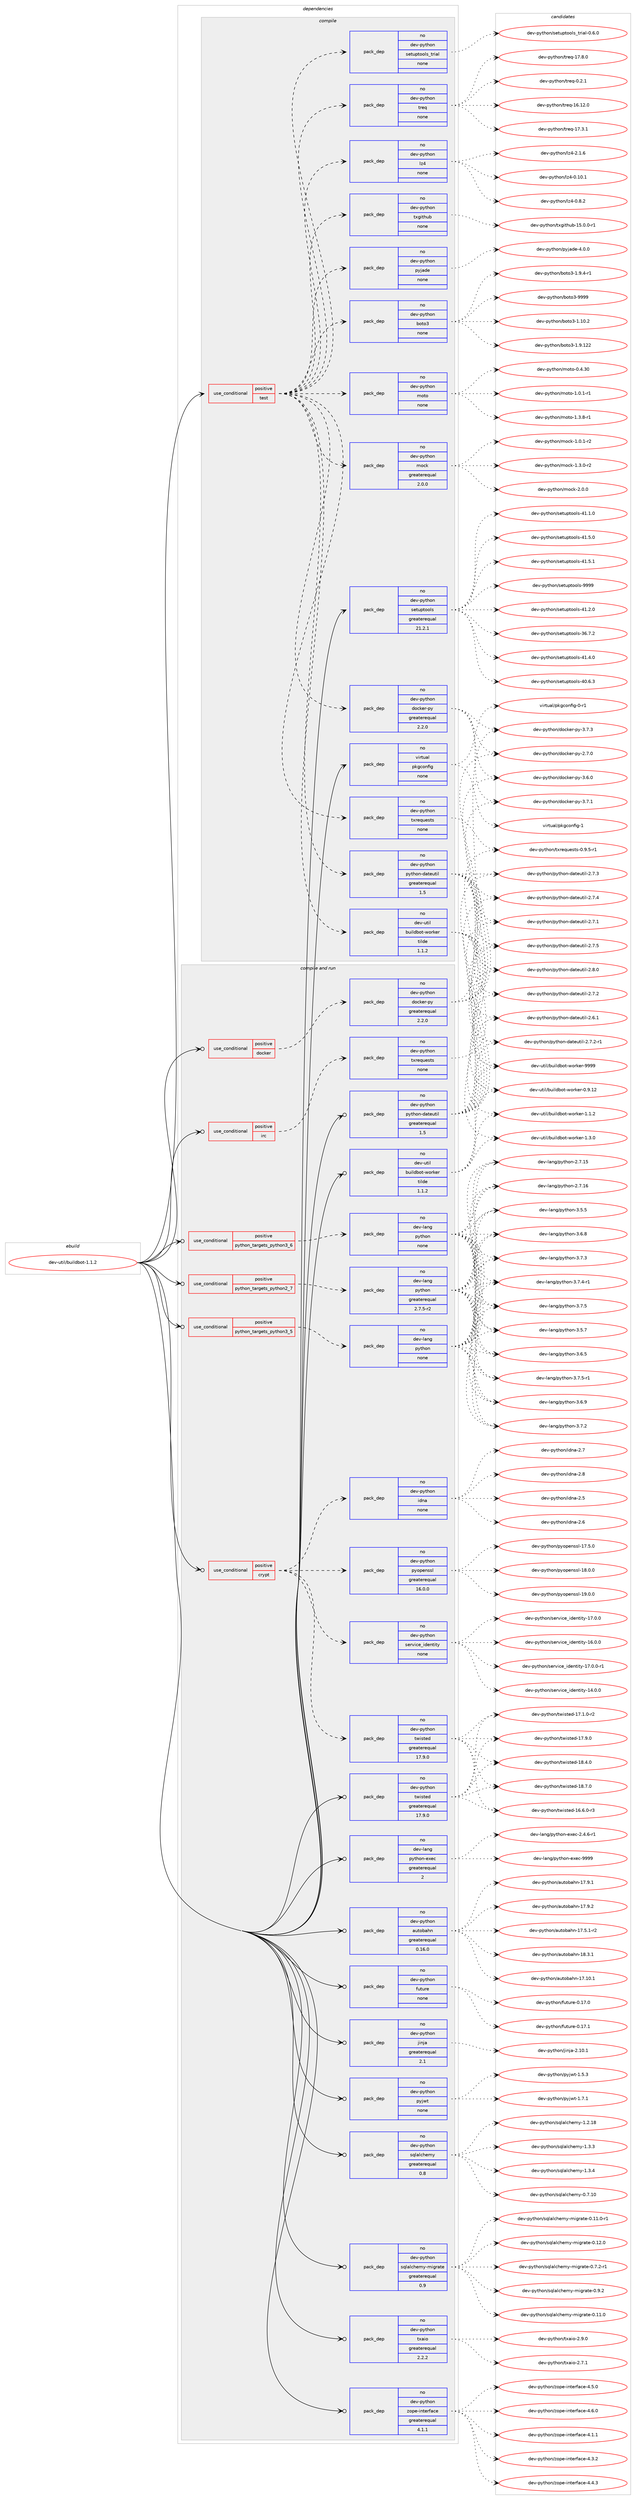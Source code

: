 digraph prolog {

# *************
# Graph options
# *************

newrank=true;
concentrate=true;
compound=true;
graph [rankdir=LR,fontname=Helvetica,fontsize=10,ranksep=1.5];#, ranksep=2.5, nodesep=0.2];
edge  [arrowhead=vee];
node  [fontname=Helvetica,fontsize=10];

# **********
# The ebuild
# **********

subgraph cluster_leftcol {
color=gray;
rank=same;
label=<<i>ebuild</i>>;
id [label="dev-util/buildbot-1.1.2", color=red, width=4, href="../dev-util/buildbot-1.1.2.svg"];
}

# ****************
# The dependencies
# ****************

subgraph cluster_midcol {
color=gray;
label=<<i>dependencies</i>>;
subgraph cluster_compile {
fillcolor="#eeeeee";
style=filled;
label=<<i>compile</i>>;
subgraph cond181906 {
dependency725970 [label=<<TABLE BORDER="0" CELLBORDER="1" CELLSPACING="0" CELLPADDING="4"><TR><TD ROWSPAN="3" CELLPADDING="10">use_conditional</TD></TR><TR><TD>positive</TD></TR><TR><TD>test</TD></TR></TABLE>>, shape=none, color=red];
subgraph pack531958 {
dependency725971 [label=<<TABLE BORDER="0" CELLBORDER="1" CELLSPACING="0" CELLPADDING="4" WIDTH="220"><TR><TD ROWSPAN="6" CELLPADDING="30">pack_dep</TD></TR><TR><TD WIDTH="110">no</TD></TR><TR><TD>dev-python</TD></TR><TR><TD>python-dateutil</TD></TR><TR><TD>greaterequal</TD></TR><TR><TD>1.5</TD></TR></TABLE>>, shape=none, color=blue];
}
dependency725970:e -> dependency725971:w [weight=20,style="dashed",arrowhead="vee"];
subgraph pack531959 {
dependency725972 [label=<<TABLE BORDER="0" CELLBORDER="1" CELLSPACING="0" CELLPADDING="4" WIDTH="220"><TR><TD ROWSPAN="6" CELLPADDING="30">pack_dep</TD></TR><TR><TD WIDTH="110">no</TD></TR><TR><TD>dev-python</TD></TR><TR><TD>mock</TD></TR><TR><TD>greaterequal</TD></TR><TR><TD>2.0.0</TD></TR></TABLE>>, shape=none, color=blue];
}
dependency725970:e -> dependency725972:w [weight=20,style="dashed",arrowhead="vee"];
subgraph pack531960 {
dependency725973 [label=<<TABLE BORDER="0" CELLBORDER="1" CELLSPACING="0" CELLPADDING="4" WIDTH="220"><TR><TD ROWSPAN="6" CELLPADDING="30">pack_dep</TD></TR><TR><TD WIDTH="110">no</TD></TR><TR><TD>dev-python</TD></TR><TR><TD>moto</TD></TR><TR><TD>none</TD></TR><TR><TD></TD></TR></TABLE>>, shape=none, color=blue];
}
dependency725970:e -> dependency725973:w [weight=20,style="dashed",arrowhead="vee"];
subgraph pack531961 {
dependency725974 [label=<<TABLE BORDER="0" CELLBORDER="1" CELLSPACING="0" CELLPADDING="4" WIDTH="220"><TR><TD ROWSPAN="6" CELLPADDING="30">pack_dep</TD></TR><TR><TD WIDTH="110">no</TD></TR><TR><TD>dev-python</TD></TR><TR><TD>boto3</TD></TR><TR><TD>none</TD></TR><TR><TD></TD></TR></TABLE>>, shape=none, color=blue];
}
dependency725970:e -> dependency725974:w [weight=20,style="dashed",arrowhead="vee"];
subgraph pack531962 {
dependency725975 [label=<<TABLE BORDER="0" CELLBORDER="1" CELLSPACING="0" CELLPADDING="4" WIDTH="220"><TR><TD ROWSPAN="6" CELLPADDING="30">pack_dep</TD></TR><TR><TD WIDTH="110">no</TD></TR><TR><TD>dev-python</TD></TR><TR><TD>pyjade</TD></TR><TR><TD>none</TD></TR><TR><TD></TD></TR></TABLE>>, shape=none, color=blue];
}
dependency725970:e -> dependency725975:w [weight=20,style="dashed",arrowhead="vee"];
subgraph pack531963 {
dependency725976 [label=<<TABLE BORDER="0" CELLBORDER="1" CELLSPACING="0" CELLPADDING="4" WIDTH="220"><TR><TD ROWSPAN="6" CELLPADDING="30">pack_dep</TD></TR><TR><TD WIDTH="110">no</TD></TR><TR><TD>dev-python</TD></TR><TR><TD>txgithub</TD></TR><TR><TD>none</TD></TR><TR><TD></TD></TR></TABLE>>, shape=none, color=blue];
}
dependency725970:e -> dependency725976:w [weight=20,style="dashed",arrowhead="vee"];
subgraph pack531964 {
dependency725977 [label=<<TABLE BORDER="0" CELLBORDER="1" CELLSPACING="0" CELLPADDING="4" WIDTH="220"><TR><TD ROWSPAN="6" CELLPADDING="30">pack_dep</TD></TR><TR><TD WIDTH="110">no</TD></TR><TR><TD>dev-python</TD></TR><TR><TD>txrequests</TD></TR><TR><TD>none</TD></TR><TR><TD></TD></TR></TABLE>>, shape=none, color=blue];
}
dependency725970:e -> dependency725977:w [weight=20,style="dashed",arrowhead="vee"];
subgraph pack531965 {
dependency725978 [label=<<TABLE BORDER="0" CELLBORDER="1" CELLSPACING="0" CELLPADDING="4" WIDTH="220"><TR><TD ROWSPAN="6" CELLPADDING="30">pack_dep</TD></TR><TR><TD WIDTH="110">no</TD></TR><TR><TD>dev-python</TD></TR><TR><TD>lz4</TD></TR><TR><TD>none</TD></TR><TR><TD></TD></TR></TABLE>>, shape=none, color=blue];
}
dependency725970:e -> dependency725978:w [weight=20,style="dashed",arrowhead="vee"];
subgraph pack531966 {
dependency725979 [label=<<TABLE BORDER="0" CELLBORDER="1" CELLSPACING="0" CELLPADDING="4" WIDTH="220"><TR><TD ROWSPAN="6" CELLPADDING="30">pack_dep</TD></TR><TR><TD WIDTH="110">no</TD></TR><TR><TD>dev-python</TD></TR><TR><TD>treq</TD></TR><TR><TD>none</TD></TR><TR><TD></TD></TR></TABLE>>, shape=none, color=blue];
}
dependency725970:e -> dependency725979:w [weight=20,style="dashed",arrowhead="vee"];
subgraph pack531967 {
dependency725980 [label=<<TABLE BORDER="0" CELLBORDER="1" CELLSPACING="0" CELLPADDING="4" WIDTH="220"><TR><TD ROWSPAN="6" CELLPADDING="30">pack_dep</TD></TR><TR><TD WIDTH="110">no</TD></TR><TR><TD>dev-python</TD></TR><TR><TD>setuptools_trial</TD></TR><TR><TD>none</TD></TR><TR><TD></TD></TR></TABLE>>, shape=none, color=blue];
}
dependency725970:e -> dependency725980:w [weight=20,style="dashed",arrowhead="vee"];
subgraph pack531968 {
dependency725981 [label=<<TABLE BORDER="0" CELLBORDER="1" CELLSPACING="0" CELLPADDING="4" WIDTH="220"><TR><TD ROWSPAN="6" CELLPADDING="30">pack_dep</TD></TR><TR><TD WIDTH="110">no</TD></TR><TR><TD>dev-util</TD></TR><TR><TD>buildbot-worker</TD></TR><TR><TD>tilde</TD></TR><TR><TD>1.1.2</TD></TR></TABLE>>, shape=none, color=blue];
}
dependency725970:e -> dependency725981:w [weight=20,style="dashed",arrowhead="vee"];
subgraph pack531969 {
dependency725982 [label=<<TABLE BORDER="0" CELLBORDER="1" CELLSPACING="0" CELLPADDING="4" WIDTH="220"><TR><TD ROWSPAN="6" CELLPADDING="30">pack_dep</TD></TR><TR><TD WIDTH="110">no</TD></TR><TR><TD>dev-python</TD></TR><TR><TD>docker-py</TD></TR><TR><TD>greaterequal</TD></TR><TR><TD>2.2.0</TD></TR></TABLE>>, shape=none, color=blue];
}
dependency725970:e -> dependency725982:w [weight=20,style="dashed",arrowhead="vee"];
}
id:e -> dependency725970:w [weight=20,style="solid",arrowhead="vee"];
subgraph pack531970 {
dependency725983 [label=<<TABLE BORDER="0" CELLBORDER="1" CELLSPACING="0" CELLPADDING="4" WIDTH="220"><TR><TD ROWSPAN="6" CELLPADDING="30">pack_dep</TD></TR><TR><TD WIDTH="110">no</TD></TR><TR><TD>dev-python</TD></TR><TR><TD>setuptools</TD></TR><TR><TD>greaterequal</TD></TR><TR><TD>21.2.1</TD></TR></TABLE>>, shape=none, color=blue];
}
id:e -> dependency725983:w [weight=20,style="solid",arrowhead="vee"];
subgraph pack531971 {
dependency725984 [label=<<TABLE BORDER="0" CELLBORDER="1" CELLSPACING="0" CELLPADDING="4" WIDTH="220"><TR><TD ROWSPAN="6" CELLPADDING="30">pack_dep</TD></TR><TR><TD WIDTH="110">no</TD></TR><TR><TD>virtual</TD></TR><TR><TD>pkgconfig</TD></TR><TR><TD>none</TD></TR><TR><TD></TD></TR></TABLE>>, shape=none, color=blue];
}
id:e -> dependency725984:w [weight=20,style="solid",arrowhead="vee"];
}
subgraph cluster_compileandrun {
fillcolor="#eeeeee";
style=filled;
label=<<i>compile and run</i>>;
subgraph cond181907 {
dependency725985 [label=<<TABLE BORDER="0" CELLBORDER="1" CELLSPACING="0" CELLPADDING="4"><TR><TD ROWSPAN="3" CELLPADDING="10">use_conditional</TD></TR><TR><TD>positive</TD></TR><TR><TD>crypt</TD></TR></TABLE>>, shape=none, color=red];
subgraph pack531972 {
dependency725986 [label=<<TABLE BORDER="0" CELLBORDER="1" CELLSPACING="0" CELLPADDING="4" WIDTH="220"><TR><TD ROWSPAN="6" CELLPADDING="30">pack_dep</TD></TR><TR><TD WIDTH="110">no</TD></TR><TR><TD>dev-python</TD></TR><TR><TD>twisted</TD></TR><TR><TD>greaterequal</TD></TR><TR><TD>17.9.0</TD></TR></TABLE>>, shape=none, color=blue];
}
dependency725985:e -> dependency725986:w [weight=20,style="dashed",arrowhead="vee"];
subgraph pack531973 {
dependency725987 [label=<<TABLE BORDER="0" CELLBORDER="1" CELLSPACING="0" CELLPADDING="4" WIDTH="220"><TR><TD ROWSPAN="6" CELLPADDING="30">pack_dep</TD></TR><TR><TD WIDTH="110">no</TD></TR><TR><TD>dev-python</TD></TR><TR><TD>pyopenssl</TD></TR><TR><TD>greaterequal</TD></TR><TR><TD>16.0.0</TD></TR></TABLE>>, shape=none, color=blue];
}
dependency725985:e -> dependency725987:w [weight=20,style="dashed",arrowhead="vee"];
subgraph pack531974 {
dependency725988 [label=<<TABLE BORDER="0" CELLBORDER="1" CELLSPACING="0" CELLPADDING="4" WIDTH="220"><TR><TD ROWSPAN="6" CELLPADDING="30">pack_dep</TD></TR><TR><TD WIDTH="110">no</TD></TR><TR><TD>dev-python</TD></TR><TR><TD>idna</TD></TR><TR><TD>none</TD></TR><TR><TD></TD></TR></TABLE>>, shape=none, color=blue];
}
dependency725985:e -> dependency725988:w [weight=20,style="dashed",arrowhead="vee"];
subgraph pack531975 {
dependency725989 [label=<<TABLE BORDER="0" CELLBORDER="1" CELLSPACING="0" CELLPADDING="4" WIDTH="220"><TR><TD ROWSPAN="6" CELLPADDING="30">pack_dep</TD></TR><TR><TD WIDTH="110">no</TD></TR><TR><TD>dev-python</TD></TR><TR><TD>service_identity</TD></TR><TR><TD>none</TD></TR><TR><TD></TD></TR></TABLE>>, shape=none, color=blue];
}
dependency725985:e -> dependency725989:w [weight=20,style="dashed",arrowhead="vee"];
}
id:e -> dependency725985:w [weight=20,style="solid",arrowhead="odotvee"];
subgraph cond181908 {
dependency725990 [label=<<TABLE BORDER="0" CELLBORDER="1" CELLSPACING="0" CELLPADDING="4"><TR><TD ROWSPAN="3" CELLPADDING="10">use_conditional</TD></TR><TR><TD>positive</TD></TR><TR><TD>docker</TD></TR></TABLE>>, shape=none, color=red];
subgraph pack531976 {
dependency725991 [label=<<TABLE BORDER="0" CELLBORDER="1" CELLSPACING="0" CELLPADDING="4" WIDTH="220"><TR><TD ROWSPAN="6" CELLPADDING="30">pack_dep</TD></TR><TR><TD WIDTH="110">no</TD></TR><TR><TD>dev-python</TD></TR><TR><TD>docker-py</TD></TR><TR><TD>greaterequal</TD></TR><TR><TD>2.2.0</TD></TR></TABLE>>, shape=none, color=blue];
}
dependency725990:e -> dependency725991:w [weight=20,style="dashed",arrowhead="vee"];
}
id:e -> dependency725990:w [weight=20,style="solid",arrowhead="odotvee"];
subgraph cond181909 {
dependency725992 [label=<<TABLE BORDER="0" CELLBORDER="1" CELLSPACING="0" CELLPADDING="4"><TR><TD ROWSPAN="3" CELLPADDING="10">use_conditional</TD></TR><TR><TD>positive</TD></TR><TR><TD>irc</TD></TR></TABLE>>, shape=none, color=red];
subgraph pack531977 {
dependency725993 [label=<<TABLE BORDER="0" CELLBORDER="1" CELLSPACING="0" CELLPADDING="4" WIDTH="220"><TR><TD ROWSPAN="6" CELLPADDING="30">pack_dep</TD></TR><TR><TD WIDTH="110">no</TD></TR><TR><TD>dev-python</TD></TR><TR><TD>txrequests</TD></TR><TR><TD>none</TD></TR><TR><TD></TD></TR></TABLE>>, shape=none, color=blue];
}
dependency725992:e -> dependency725993:w [weight=20,style="dashed",arrowhead="vee"];
}
id:e -> dependency725992:w [weight=20,style="solid",arrowhead="odotvee"];
subgraph cond181910 {
dependency725994 [label=<<TABLE BORDER="0" CELLBORDER="1" CELLSPACING="0" CELLPADDING="4"><TR><TD ROWSPAN="3" CELLPADDING="10">use_conditional</TD></TR><TR><TD>positive</TD></TR><TR><TD>python_targets_python2_7</TD></TR></TABLE>>, shape=none, color=red];
subgraph pack531978 {
dependency725995 [label=<<TABLE BORDER="0" CELLBORDER="1" CELLSPACING="0" CELLPADDING="4" WIDTH="220"><TR><TD ROWSPAN="6" CELLPADDING="30">pack_dep</TD></TR><TR><TD WIDTH="110">no</TD></TR><TR><TD>dev-lang</TD></TR><TR><TD>python</TD></TR><TR><TD>greaterequal</TD></TR><TR><TD>2.7.5-r2</TD></TR></TABLE>>, shape=none, color=blue];
}
dependency725994:e -> dependency725995:w [weight=20,style="dashed",arrowhead="vee"];
}
id:e -> dependency725994:w [weight=20,style="solid",arrowhead="odotvee"];
subgraph cond181911 {
dependency725996 [label=<<TABLE BORDER="0" CELLBORDER="1" CELLSPACING="0" CELLPADDING="4"><TR><TD ROWSPAN="3" CELLPADDING="10">use_conditional</TD></TR><TR><TD>positive</TD></TR><TR><TD>python_targets_python3_5</TD></TR></TABLE>>, shape=none, color=red];
subgraph pack531979 {
dependency725997 [label=<<TABLE BORDER="0" CELLBORDER="1" CELLSPACING="0" CELLPADDING="4" WIDTH="220"><TR><TD ROWSPAN="6" CELLPADDING="30">pack_dep</TD></TR><TR><TD WIDTH="110">no</TD></TR><TR><TD>dev-lang</TD></TR><TR><TD>python</TD></TR><TR><TD>none</TD></TR><TR><TD></TD></TR></TABLE>>, shape=none, color=blue];
}
dependency725996:e -> dependency725997:w [weight=20,style="dashed",arrowhead="vee"];
}
id:e -> dependency725996:w [weight=20,style="solid",arrowhead="odotvee"];
subgraph cond181912 {
dependency725998 [label=<<TABLE BORDER="0" CELLBORDER="1" CELLSPACING="0" CELLPADDING="4"><TR><TD ROWSPAN="3" CELLPADDING="10">use_conditional</TD></TR><TR><TD>positive</TD></TR><TR><TD>python_targets_python3_6</TD></TR></TABLE>>, shape=none, color=red];
subgraph pack531980 {
dependency725999 [label=<<TABLE BORDER="0" CELLBORDER="1" CELLSPACING="0" CELLPADDING="4" WIDTH="220"><TR><TD ROWSPAN="6" CELLPADDING="30">pack_dep</TD></TR><TR><TD WIDTH="110">no</TD></TR><TR><TD>dev-lang</TD></TR><TR><TD>python</TD></TR><TR><TD>none</TD></TR><TR><TD></TD></TR></TABLE>>, shape=none, color=blue];
}
dependency725998:e -> dependency725999:w [weight=20,style="dashed",arrowhead="vee"];
}
id:e -> dependency725998:w [weight=20,style="solid",arrowhead="odotvee"];
subgraph pack531981 {
dependency726000 [label=<<TABLE BORDER="0" CELLBORDER="1" CELLSPACING="0" CELLPADDING="4" WIDTH="220"><TR><TD ROWSPAN="6" CELLPADDING="30">pack_dep</TD></TR><TR><TD WIDTH="110">no</TD></TR><TR><TD>dev-lang</TD></TR><TR><TD>python-exec</TD></TR><TR><TD>greaterequal</TD></TR><TR><TD>2</TD></TR></TABLE>>, shape=none, color=blue];
}
id:e -> dependency726000:w [weight=20,style="solid",arrowhead="odotvee"];
subgraph pack531982 {
dependency726001 [label=<<TABLE BORDER="0" CELLBORDER="1" CELLSPACING="0" CELLPADDING="4" WIDTH="220"><TR><TD ROWSPAN="6" CELLPADDING="30">pack_dep</TD></TR><TR><TD WIDTH="110">no</TD></TR><TR><TD>dev-python</TD></TR><TR><TD>autobahn</TD></TR><TR><TD>greaterequal</TD></TR><TR><TD>0.16.0</TD></TR></TABLE>>, shape=none, color=blue];
}
id:e -> dependency726001:w [weight=20,style="solid",arrowhead="odotvee"];
subgraph pack531983 {
dependency726002 [label=<<TABLE BORDER="0" CELLBORDER="1" CELLSPACING="0" CELLPADDING="4" WIDTH="220"><TR><TD ROWSPAN="6" CELLPADDING="30">pack_dep</TD></TR><TR><TD WIDTH="110">no</TD></TR><TR><TD>dev-python</TD></TR><TR><TD>future</TD></TR><TR><TD>none</TD></TR><TR><TD></TD></TR></TABLE>>, shape=none, color=blue];
}
id:e -> dependency726002:w [weight=20,style="solid",arrowhead="odotvee"];
subgraph pack531984 {
dependency726003 [label=<<TABLE BORDER="0" CELLBORDER="1" CELLSPACING="0" CELLPADDING="4" WIDTH="220"><TR><TD ROWSPAN="6" CELLPADDING="30">pack_dep</TD></TR><TR><TD WIDTH="110">no</TD></TR><TR><TD>dev-python</TD></TR><TR><TD>jinja</TD></TR><TR><TD>greaterequal</TD></TR><TR><TD>2.1</TD></TR></TABLE>>, shape=none, color=blue];
}
id:e -> dependency726003:w [weight=20,style="solid",arrowhead="odotvee"];
subgraph pack531985 {
dependency726004 [label=<<TABLE BORDER="0" CELLBORDER="1" CELLSPACING="0" CELLPADDING="4" WIDTH="220"><TR><TD ROWSPAN="6" CELLPADDING="30">pack_dep</TD></TR><TR><TD WIDTH="110">no</TD></TR><TR><TD>dev-python</TD></TR><TR><TD>pyjwt</TD></TR><TR><TD>none</TD></TR><TR><TD></TD></TR></TABLE>>, shape=none, color=blue];
}
id:e -> dependency726004:w [weight=20,style="solid",arrowhead="odotvee"];
subgraph pack531986 {
dependency726005 [label=<<TABLE BORDER="0" CELLBORDER="1" CELLSPACING="0" CELLPADDING="4" WIDTH="220"><TR><TD ROWSPAN="6" CELLPADDING="30">pack_dep</TD></TR><TR><TD WIDTH="110">no</TD></TR><TR><TD>dev-python</TD></TR><TR><TD>python-dateutil</TD></TR><TR><TD>greaterequal</TD></TR><TR><TD>1.5</TD></TR></TABLE>>, shape=none, color=blue];
}
id:e -> dependency726005:w [weight=20,style="solid",arrowhead="odotvee"];
subgraph pack531987 {
dependency726006 [label=<<TABLE BORDER="0" CELLBORDER="1" CELLSPACING="0" CELLPADDING="4" WIDTH="220"><TR><TD ROWSPAN="6" CELLPADDING="30">pack_dep</TD></TR><TR><TD WIDTH="110">no</TD></TR><TR><TD>dev-python</TD></TR><TR><TD>sqlalchemy</TD></TR><TR><TD>greaterequal</TD></TR><TR><TD>0.8</TD></TR></TABLE>>, shape=none, color=blue];
}
id:e -> dependency726006:w [weight=20,style="solid",arrowhead="odotvee"];
subgraph pack531988 {
dependency726007 [label=<<TABLE BORDER="0" CELLBORDER="1" CELLSPACING="0" CELLPADDING="4" WIDTH="220"><TR><TD ROWSPAN="6" CELLPADDING="30">pack_dep</TD></TR><TR><TD WIDTH="110">no</TD></TR><TR><TD>dev-python</TD></TR><TR><TD>sqlalchemy-migrate</TD></TR><TR><TD>greaterequal</TD></TR><TR><TD>0.9</TD></TR></TABLE>>, shape=none, color=blue];
}
id:e -> dependency726007:w [weight=20,style="solid",arrowhead="odotvee"];
subgraph pack531989 {
dependency726008 [label=<<TABLE BORDER="0" CELLBORDER="1" CELLSPACING="0" CELLPADDING="4" WIDTH="220"><TR><TD ROWSPAN="6" CELLPADDING="30">pack_dep</TD></TR><TR><TD WIDTH="110">no</TD></TR><TR><TD>dev-python</TD></TR><TR><TD>twisted</TD></TR><TR><TD>greaterequal</TD></TR><TR><TD>17.9.0</TD></TR></TABLE>>, shape=none, color=blue];
}
id:e -> dependency726008:w [weight=20,style="solid",arrowhead="odotvee"];
subgraph pack531990 {
dependency726009 [label=<<TABLE BORDER="0" CELLBORDER="1" CELLSPACING="0" CELLPADDING="4" WIDTH="220"><TR><TD ROWSPAN="6" CELLPADDING="30">pack_dep</TD></TR><TR><TD WIDTH="110">no</TD></TR><TR><TD>dev-python</TD></TR><TR><TD>txaio</TD></TR><TR><TD>greaterequal</TD></TR><TR><TD>2.2.2</TD></TR></TABLE>>, shape=none, color=blue];
}
id:e -> dependency726009:w [weight=20,style="solid",arrowhead="odotvee"];
subgraph pack531991 {
dependency726010 [label=<<TABLE BORDER="0" CELLBORDER="1" CELLSPACING="0" CELLPADDING="4" WIDTH="220"><TR><TD ROWSPAN="6" CELLPADDING="30">pack_dep</TD></TR><TR><TD WIDTH="110">no</TD></TR><TR><TD>dev-python</TD></TR><TR><TD>zope-interface</TD></TR><TR><TD>greaterequal</TD></TR><TR><TD>4.1.1</TD></TR></TABLE>>, shape=none, color=blue];
}
id:e -> dependency726010:w [weight=20,style="solid",arrowhead="odotvee"];
subgraph pack531992 {
dependency726011 [label=<<TABLE BORDER="0" CELLBORDER="1" CELLSPACING="0" CELLPADDING="4" WIDTH="220"><TR><TD ROWSPAN="6" CELLPADDING="30">pack_dep</TD></TR><TR><TD WIDTH="110">no</TD></TR><TR><TD>dev-util</TD></TR><TR><TD>buildbot-worker</TD></TR><TR><TD>tilde</TD></TR><TR><TD>1.1.2</TD></TR></TABLE>>, shape=none, color=blue];
}
id:e -> dependency726011:w [weight=20,style="solid",arrowhead="odotvee"];
}
subgraph cluster_run {
fillcolor="#eeeeee";
style=filled;
label=<<i>run</i>>;
}
}

# **************
# The candidates
# **************

subgraph cluster_choices {
rank=same;
color=gray;
label=<<i>candidates</i>>;

subgraph choice531958 {
color=black;
nodesep=1;
choice10010111845112121116104111110471121211161041111104510097116101117116105108455046544649 [label="dev-python/python-dateutil-2.6.1", color=red, width=4,href="../dev-python/python-dateutil-2.6.1.svg"];
choice10010111845112121116104111110471121211161041111104510097116101117116105108455046554649 [label="dev-python/python-dateutil-2.7.1", color=red, width=4,href="../dev-python/python-dateutil-2.7.1.svg"];
choice10010111845112121116104111110471121211161041111104510097116101117116105108455046554650 [label="dev-python/python-dateutil-2.7.2", color=red, width=4,href="../dev-python/python-dateutil-2.7.2.svg"];
choice100101118451121211161041111104711212111610411111045100971161011171161051084550465546504511449 [label="dev-python/python-dateutil-2.7.2-r1", color=red, width=4,href="../dev-python/python-dateutil-2.7.2-r1.svg"];
choice10010111845112121116104111110471121211161041111104510097116101117116105108455046554651 [label="dev-python/python-dateutil-2.7.3", color=red, width=4,href="../dev-python/python-dateutil-2.7.3.svg"];
choice10010111845112121116104111110471121211161041111104510097116101117116105108455046554652 [label="dev-python/python-dateutil-2.7.4", color=red, width=4,href="../dev-python/python-dateutil-2.7.4.svg"];
choice10010111845112121116104111110471121211161041111104510097116101117116105108455046554653 [label="dev-python/python-dateutil-2.7.5", color=red, width=4,href="../dev-python/python-dateutil-2.7.5.svg"];
choice10010111845112121116104111110471121211161041111104510097116101117116105108455046564648 [label="dev-python/python-dateutil-2.8.0", color=red, width=4,href="../dev-python/python-dateutil-2.8.0.svg"];
dependency725971:e -> choice10010111845112121116104111110471121211161041111104510097116101117116105108455046544649:w [style=dotted,weight="100"];
dependency725971:e -> choice10010111845112121116104111110471121211161041111104510097116101117116105108455046554649:w [style=dotted,weight="100"];
dependency725971:e -> choice10010111845112121116104111110471121211161041111104510097116101117116105108455046554650:w [style=dotted,weight="100"];
dependency725971:e -> choice100101118451121211161041111104711212111610411111045100971161011171161051084550465546504511449:w [style=dotted,weight="100"];
dependency725971:e -> choice10010111845112121116104111110471121211161041111104510097116101117116105108455046554651:w [style=dotted,weight="100"];
dependency725971:e -> choice10010111845112121116104111110471121211161041111104510097116101117116105108455046554652:w [style=dotted,weight="100"];
dependency725971:e -> choice10010111845112121116104111110471121211161041111104510097116101117116105108455046554653:w [style=dotted,weight="100"];
dependency725971:e -> choice10010111845112121116104111110471121211161041111104510097116101117116105108455046564648:w [style=dotted,weight="100"];
}
subgraph choice531959 {
color=black;
nodesep=1;
choice1001011184511212111610411111047109111991074549464846494511450 [label="dev-python/mock-1.0.1-r2", color=red, width=4,href="../dev-python/mock-1.0.1-r2.svg"];
choice1001011184511212111610411111047109111991074549465146484511450 [label="dev-python/mock-1.3.0-r2", color=red, width=4,href="../dev-python/mock-1.3.0-r2.svg"];
choice100101118451121211161041111104710911199107455046484648 [label="dev-python/mock-2.0.0", color=red, width=4,href="../dev-python/mock-2.0.0.svg"];
dependency725972:e -> choice1001011184511212111610411111047109111991074549464846494511450:w [style=dotted,weight="100"];
dependency725972:e -> choice1001011184511212111610411111047109111991074549465146484511450:w [style=dotted,weight="100"];
dependency725972:e -> choice100101118451121211161041111104710911199107455046484648:w [style=dotted,weight="100"];
}
subgraph choice531960 {
color=black;
nodesep=1;
choice100101118451121211161041111104710911111611145484652465148 [label="dev-python/moto-0.4.30", color=red, width=4,href="../dev-python/moto-0.4.30.svg"];
choice10010111845112121116104111110471091111161114549464846494511449 [label="dev-python/moto-1.0.1-r1", color=red, width=4,href="../dev-python/moto-1.0.1-r1.svg"];
choice10010111845112121116104111110471091111161114549465146564511449 [label="dev-python/moto-1.3.8-r1", color=red, width=4,href="../dev-python/moto-1.3.8-r1.svg"];
dependency725973:e -> choice100101118451121211161041111104710911111611145484652465148:w [style=dotted,weight="100"];
dependency725973:e -> choice10010111845112121116104111110471091111161114549464846494511449:w [style=dotted,weight="100"];
dependency725973:e -> choice10010111845112121116104111110471091111161114549465146564511449:w [style=dotted,weight="100"];
}
subgraph choice531961 {
color=black;
nodesep=1;
choice1001011184511212111610411111047981111161115145494649484650 [label="dev-python/boto3-1.10.2", color=red, width=4,href="../dev-python/boto3-1.10.2.svg"];
choice100101118451121211161041111104798111116111514549465746495050 [label="dev-python/boto3-1.9.122", color=red, width=4,href="../dev-python/boto3-1.9.122.svg"];
choice100101118451121211161041111104798111116111514549465746524511449 [label="dev-python/boto3-1.9.4-r1", color=red, width=4,href="../dev-python/boto3-1.9.4-r1.svg"];
choice100101118451121211161041111104798111116111514557575757 [label="dev-python/boto3-9999", color=red, width=4,href="../dev-python/boto3-9999.svg"];
dependency725974:e -> choice1001011184511212111610411111047981111161115145494649484650:w [style=dotted,weight="100"];
dependency725974:e -> choice100101118451121211161041111104798111116111514549465746495050:w [style=dotted,weight="100"];
dependency725974:e -> choice100101118451121211161041111104798111116111514549465746524511449:w [style=dotted,weight="100"];
dependency725974:e -> choice100101118451121211161041111104798111116111514557575757:w [style=dotted,weight="100"];
}
subgraph choice531962 {
color=black;
nodesep=1;
choice100101118451121211161041111104711212110697100101455246484648 [label="dev-python/pyjade-4.0.0", color=red, width=4,href="../dev-python/pyjade-4.0.0.svg"];
dependency725975:e -> choice100101118451121211161041111104711212110697100101455246484648:w [style=dotted,weight="100"];
}
subgraph choice531963 {
color=black;
nodesep=1;
choice100101118451121211161041111104711612010310511610411798454953464846484511449 [label="dev-python/txgithub-15.0.0-r1", color=red, width=4,href="../dev-python/txgithub-15.0.0-r1.svg"];
dependency725976:e -> choice100101118451121211161041111104711612010310511610411798454953464846484511449:w [style=dotted,weight="100"];
}
subgraph choice531964 {
color=black;
nodesep=1;
choice10010111845112121116104111110471161201141011131171011151161154548465746534511449 [label="dev-python/txrequests-0.9.5-r1", color=red, width=4,href="../dev-python/txrequests-0.9.5-r1.svg"];
dependency725977:e -> choice10010111845112121116104111110471161201141011131171011151161154548465746534511449:w [style=dotted,weight="100"];
}
subgraph choice531965 {
color=black;
nodesep=1;
choice10010111845112121116104111110471081225245484649484649 [label="dev-python/lz4-0.10.1", color=red, width=4,href="../dev-python/lz4-0.10.1.svg"];
choice100101118451121211161041111104710812252454846564650 [label="dev-python/lz4-0.8.2", color=red, width=4,href="../dev-python/lz4-0.8.2.svg"];
choice100101118451121211161041111104710812252455046494654 [label="dev-python/lz4-2.1.6", color=red, width=4,href="../dev-python/lz4-2.1.6.svg"];
dependency725978:e -> choice10010111845112121116104111110471081225245484649484649:w [style=dotted,weight="100"];
dependency725978:e -> choice100101118451121211161041111104710812252454846564650:w [style=dotted,weight="100"];
dependency725978:e -> choice100101118451121211161041111104710812252455046494654:w [style=dotted,weight="100"];
}
subgraph choice531966 {
color=black;
nodesep=1;
choice1001011184511212111610411111047116114101113454846504649 [label="dev-python/treq-0.2.1", color=red, width=4,href="../dev-python/treq-0.2.1.svg"];
choice10010111845112121116104111110471161141011134549544649504648 [label="dev-python/treq-16.12.0", color=red, width=4,href="../dev-python/treq-16.12.0.svg"];
choice100101118451121211161041111104711611410111345495546514649 [label="dev-python/treq-17.3.1", color=red, width=4,href="../dev-python/treq-17.3.1.svg"];
choice100101118451121211161041111104711611410111345495546564648 [label="dev-python/treq-17.8.0", color=red, width=4,href="../dev-python/treq-17.8.0.svg"];
dependency725979:e -> choice1001011184511212111610411111047116114101113454846504649:w [style=dotted,weight="100"];
dependency725979:e -> choice10010111845112121116104111110471161141011134549544649504648:w [style=dotted,weight="100"];
dependency725979:e -> choice100101118451121211161041111104711611410111345495546514649:w [style=dotted,weight="100"];
dependency725979:e -> choice100101118451121211161041111104711611410111345495546564648:w [style=dotted,weight="100"];
}
subgraph choice531967 {
color=black;
nodesep=1;
choice10010111845112121116104111110471151011161171121161111111081159511611410597108454846544648 [label="dev-python/setuptools_trial-0.6.0", color=red, width=4,href="../dev-python/setuptools_trial-0.6.0.svg"];
dependency725980:e -> choice10010111845112121116104111110471151011161171121161111111081159511611410597108454846544648:w [style=dotted,weight="100"];
}
subgraph choice531968 {
color=black;
nodesep=1;
choice100101118451171161051084798117105108100981111164511911111410710111445484657464950 [label="dev-util/buildbot-worker-0.9.12", color=red, width=4,href="../dev-util/buildbot-worker-0.9.12.svg"];
choice1001011184511711610510847981171051081009811111645119111114107101114454946494650 [label="dev-util/buildbot-worker-1.1.2", color=red, width=4,href="../dev-util/buildbot-worker-1.1.2.svg"];
choice1001011184511711610510847981171051081009811111645119111114107101114454946514648 [label="dev-util/buildbot-worker-1.3.0", color=red, width=4,href="../dev-util/buildbot-worker-1.3.0.svg"];
choice10010111845117116105108479811710510810098111116451191111141071011144557575757 [label="dev-util/buildbot-worker-9999", color=red, width=4,href="../dev-util/buildbot-worker-9999.svg"];
dependency725981:e -> choice100101118451171161051084798117105108100981111164511911111410710111445484657464950:w [style=dotted,weight="100"];
dependency725981:e -> choice1001011184511711610510847981171051081009811111645119111114107101114454946494650:w [style=dotted,weight="100"];
dependency725981:e -> choice1001011184511711610510847981171051081009811111645119111114107101114454946514648:w [style=dotted,weight="100"];
dependency725981:e -> choice10010111845117116105108479811710510810098111116451191111141071011144557575757:w [style=dotted,weight="100"];
}
subgraph choice531969 {
color=black;
nodesep=1;
choice10010111845112121116104111110471001119910710111445112121455046554648 [label="dev-python/docker-py-2.7.0", color=red, width=4,href="../dev-python/docker-py-2.7.0.svg"];
choice10010111845112121116104111110471001119910710111445112121455146544648 [label="dev-python/docker-py-3.6.0", color=red, width=4,href="../dev-python/docker-py-3.6.0.svg"];
choice10010111845112121116104111110471001119910710111445112121455146554649 [label="dev-python/docker-py-3.7.1", color=red, width=4,href="../dev-python/docker-py-3.7.1.svg"];
choice10010111845112121116104111110471001119910710111445112121455146554651 [label="dev-python/docker-py-3.7.3", color=red, width=4,href="../dev-python/docker-py-3.7.3.svg"];
dependency725982:e -> choice10010111845112121116104111110471001119910710111445112121455046554648:w [style=dotted,weight="100"];
dependency725982:e -> choice10010111845112121116104111110471001119910710111445112121455146544648:w [style=dotted,weight="100"];
dependency725982:e -> choice10010111845112121116104111110471001119910710111445112121455146554649:w [style=dotted,weight="100"];
dependency725982:e -> choice10010111845112121116104111110471001119910710111445112121455146554651:w [style=dotted,weight="100"];
}
subgraph choice531970 {
color=black;
nodesep=1;
choice100101118451121211161041111104711510111611711211611111110811545515446554650 [label="dev-python/setuptools-36.7.2", color=red, width=4,href="../dev-python/setuptools-36.7.2.svg"];
choice100101118451121211161041111104711510111611711211611111110811545524846544651 [label="dev-python/setuptools-40.6.3", color=red, width=4,href="../dev-python/setuptools-40.6.3.svg"];
choice100101118451121211161041111104711510111611711211611111110811545524946494648 [label="dev-python/setuptools-41.1.0", color=red, width=4,href="../dev-python/setuptools-41.1.0.svg"];
choice100101118451121211161041111104711510111611711211611111110811545524946504648 [label="dev-python/setuptools-41.2.0", color=red, width=4,href="../dev-python/setuptools-41.2.0.svg"];
choice100101118451121211161041111104711510111611711211611111110811545524946524648 [label="dev-python/setuptools-41.4.0", color=red, width=4,href="../dev-python/setuptools-41.4.0.svg"];
choice100101118451121211161041111104711510111611711211611111110811545524946534648 [label="dev-python/setuptools-41.5.0", color=red, width=4,href="../dev-python/setuptools-41.5.0.svg"];
choice100101118451121211161041111104711510111611711211611111110811545524946534649 [label="dev-python/setuptools-41.5.1", color=red, width=4,href="../dev-python/setuptools-41.5.1.svg"];
choice10010111845112121116104111110471151011161171121161111111081154557575757 [label="dev-python/setuptools-9999", color=red, width=4,href="../dev-python/setuptools-9999.svg"];
dependency725983:e -> choice100101118451121211161041111104711510111611711211611111110811545515446554650:w [style=dotted,weight="100"];
dependency725983:e -> choice100101118451121211161041111104711510111611711211611111110811545524846544651:w [style=dotted,weight="100"];
dependency725983:e -> choice100101118451121211161041111104711510111611711211611111110811545524946494648:w [style=dotted,weight="100"];
dependency725983:e -> choice100101118451121211161041111104711510111611711211611111110811545524946504648:w [style=dotted,weight="100"];
dependency725983:e -> choice100101118451121211161041111104711510111611711211611111110811545524946524648:w [style=dotted,weight="100"];
dependency725983:e -> choice100101118451121211161041111104711510111611711211611111110811545524946534648:w [style=dotted,weight="100"];
dependency725983:e -> choice100101118451121211161041111104711510111611711211611111110811545524946534649:w [style=dotted,weight="100"];
dependency725983:e -> choice10010111845112121116104111110471151011161171121161111111081154557575757:w [style=dotted,weight="100"];
}
subgraph choice531971 {
color=black;
nodesep=1;
choice11810511411611797108471121071039911111010210510345484511449 [label="virtual/pkgconfig-0-r1", color=red, width=4,href="../virtual/pkgconfig-0-r1.svg"];
choice1181051141161179710847112107103991111101021051034549 [label="virtual/pkgconfig-1", color=red, width=4,href="../virtual/pkgconfig-1.svg"];
dependency725984:e -> choice11810511411611797108471121071039911111010210510345484511449:w [style=dotted,weight="100"];
dependency725984:e -> choice1181051141161179710847112107103991111101021051034549:w [style=dotted,weight="100"];
}
subgraph choice531972 {
color=black;
nodesep=1;
choice1001011184511212111610411111047116119105115116101100454954465446484511451 [label="dev-python/twisted-16.6.0-r3", color=red, width=4,href="../dev-python/twisted-16.6.0-r3.svg"];
choice1001011184511212111610411111047116119105115116101100454955464946484511450 [label="dev-python/twisted-17.1.0-r2", color=red, width=4,href="../dev-python/twisted-17.1.0-r2.svg"];
choice100101118451121211161041111104711611910511511610110045495546574648 [label="dev-python/twisted-17.9.0", color=red, width=4,href="../dev-python/twisted-17.9.0.svg"];
choice100101118451121211161041111104711611910511511610110045495646524648 [label="dev-python/twisted-18.4.0", color=red, width=4,href="../dev-python/twisted-18.4.0.svg"];
choice100101118451121211161041111104711611910511511610110045495646554648 [label="dev-python/twisted-18.7.0", color=red, width=4,href="../dev-python/twisted-18.7.0.svg"];
dependency725986:e -> choice1001011184511212111610411111047116119105115116101100454954465446484511451:w [style=dotted,weight="100"];
dependency725986:e -> choice1001011184511212111610411111047116119105115116101100454955464946484511450:w [style=dotted,weight="100"];
dependency725986:e -> choice100101118451121211161041111104711611910511511610110045495546574648:w [style=dotted,weight="100"];
dependency725986:e -> choice100101118451121211161041111104711611910511511610110045495646524648:w [style=dotted,weight="100"];
dependency725986:e -> choice100101118451121211161041111104711611910511511610110045495646554648:w [style=dotted,weight="100"];
}
subgraph choice531973 {
color=black;
nodesep=1;
choice100101118451121211161041111104711212111111210111011511510845495546534648 [label="dev-python/pyopenssl-17.5.0", color=red, width=4,href="../dev-python/pyopenssl-17.5.0.svg"];
choice100101118451121211161041111104711212111111210111011511510845495646484648 [label="dev-python/pyopenssl-18.0.0", color=red, width=4,href="../dev-python/pyopenssl-18.0.0.svg"];
choice100101118451121211161041111104711212111111210111011511510845495746484648 [label="dev-python/pyopenssl-19.0.0", color=red, width=4,href="../dev-python/pyopenssl-19.0.0.svg"];
dependency725987:e -> choice100101118451121211161041111104711212111111210111011511510845495546534648:w [style=dotted,weight="100"];
dependency725987:e -> choice100101118451121211161041111104711212111111210111011511510845495646484648:w [style=dotted,weight="100"];
dependency725987:e -> choice100101118451121211161041111104711212111111210111011511510845495746484648:w [style=dotted,weight="100"];
}
subgraph choice531974 {
color=black;
nodesep=1;
choice10010111845112121116104111110471051001109745504653 [label="dev-python/idna-2.5", color=red, width=4,href="../dev-python/idna-2.5.svg"];
choice10010111845112121116104111110471051001109745504654 [label="dev-python/idna-2.6", color=red, width=4,href="../dev-python/idna-2.6.svg"];
choice10010111845112121116104111110471051001109745504655 [label="dev-python/idna-2.7", color=red, width=4,href="../dev-python/idna-2.7.svg"];
choice10010111845112121116104111110471051001109745504656 [label="dev-python/idna-2.8", color=red, width=4,href="../dev-python/idna-2.8.svg"];
dependency725988:e -> choice10010111845112121116104111110471051001109745504653:w [style=dotted,weight="100"];
dependency725988:e -> choice10010111845112121116104111110471051001109745504654:w [style=dotted,weight="100"];
dependency725988:e -> choice10010111845112121116104111110471051001109745504655:w [style=dotted,weight="100"];
dependency725988:e -> choice10010111845112121116104111110471051001109745504656:w [style=dotted,weight="100"];
}
subgraph choice531975 {
color=black;
nodesep=1;
choice1001011184511212111610411111047115101114118105991019510510010111011610511612145495246484648 [label="dev-python/service_identity-14.0.0", color=red, width=4,href="../dev-python/service_identity-14.0.0.svg"];
choice1001011184511212111610411111047115101114118105991019510510010111011610511612145495446484648 [label="dev-python/service_identity-16.0.0", color=red, width=4,href="../dev-python/service_identity-16.0.0.svg"];
choice1001011184511212111610411111047115101114118105991019510510010111011610511612145495546484648 [label="dev-python/service_identity-17.0.0", color=red, width=4,href="../dev-python/service_identity-17.0.0.svg"];
choice10010111845112121116104111110471151011141181059910195105100101110116105116121454955464846484511449 [label="dev-python/service_identity-17.0.0-r1", color=red, width=4,href="../dev-python/service_identity-17.0.0-r1.svg"];
dependency725989:e -> choice1001011184511212111610411111047115101114118105991019510510010111011610511612145495246484648:w [style=dotted,weight="100"];
dependency725989:e -> choice1001011184511212111610411111047115101114118105991019510510010111011610511612145495446484648:w [style=dotted,weight="100"];
dependency725989:e -> choice1001011184511212111610411111047115101114118105991019510510010111011610511612145495546484648:w [style=dotted,weight="100"];
dependency725989:e -> choice10010111845112121116104111110471151011141181059910195105100101110116105116121454955464846484511449:w [style=dotted,weight="100"];
}
subgraph choice531976 {
color=black;
nodesep=1;
choice10010111845112121116104111110471001119910710111445112121455046554648 [label="dev-python/docker-py-2.7.0", color=red, width=4,href="../dev-python/docker-py-2.7.0.svg"];
choice10010111845112121116104111110471001119910710111445112121455146544648 [label="dev-python/docker-py-3.6.0", color=red, width=4,href="../dev-python/docker-py-3.6.0.svg"];
choice10010111845112121116104111110471001119910710111445112121455146554649 [label="dev-python/docker-py-3.7.1", color=red, width=4,href="../dev-python/docker-py-3.7.1.svg"];
choice10010111845112121116104111110471001119910710111445112121455146554651 [label="dev-python/docker-py-3.7.3", color=red, width=4,href="../dev-python/docker-py-3.7.3.svg"];
dependency725991:e -> choice10010111845112121116104111110471001119910710111445112121455046554648:w [style=dotted,weight="100"];
dependency725991:e -> choice10010111845112121116104111110471001119910710111445112121455146544648:w [style=dotted,weight="100"];
dependency725991:e -> choice10010111845112121116104111110471001119910710111445112121455146554649:w [style=dotted,weight="100"];
dependency725991:e -> choice10010111845112121116104111110471001119910710111445112121455146554651:w [style=dotted,weight="100"];
}
subgraph choice531977 {
color=black;
nodesep=1;
choice10010111845112121116104111110471161201141011131171011151161154548465746534511449 [label="dev-python/txrequests-0.9.5-r1", color=red, width=4,href="../dev-python/txrequests-0.9.5-r1.svg"];
dependency725993:e -> choice10010111845112121116104111110471161201141011131171011151161154548465746534511449:w [style=dotted,weight="100"];
}
subgraph choice531978 {
color=black;
nodesep=1;
choice10010111845108971101034711212111610411111045504655464953 [label="dev-lang/python-2.7.15", color=red, width=4,href="../dev-lang/python-2.7.15.svg"];
choice10010111845108971101034711212111610411111045504655464954 [label="dev-lang/python-2.7.16", color=red, width=4,href="../dev-lang/python-2.7.16.svg"];
choice100101118451089711010347112121116104111110455146534653 [label="dev-lang/python-3.5.5", color=red, width=4,href="../dev-lang/python-3.5.5.svg"];
choice100101118451089711010347112121116104111110455146534655 [label="dev-lang/python-3.5.7", color=red, width=4,href="../dev-lang/python-3.5.7.svg"];
choice100101118451089711010347112121116104111110455146544653 [label="dev-lang/python-3.6.5", color=red, width=4,href="../dev-lang/python-3.6.5.svg"];
choice100101118451089711010347112121116104111110455146544656 [label="dev-lang/python-3.6.8", color=red, width=4,href="../dev-lang/python-3.6.8.svg"];
choice100101118451089711010347112121116104111110455146544657 [label="dev-lang/python-3.6.9", color=red, width=4,href="../dev-lang/python-3.6.9.svg"];
choice100101118451089711010347112121116104111110455146554650 [label="dev-lang/python-3.7.2", color=red, width=4,href="../dev-lang/python-3.7.2.svg"];
choice100101118451089711010347112121116104111110455146554651 [label="dev-lang/python-3.7.3", color=red, width=4,href="../dev-lang/python-3.7.3.svg"];
choice1001011184510897110103471121211161041111104551465546524511449 [label="dev-lang/python-3.7.4-r1", color=red, width=4,href="../dev-lang/python-3.7.4-r1.svg"];
choice100101118451089711010347112121116104111110455146554653 [label="dev-lang/python-3.7.5", color=red, width=4,href="../dev-lang/python-3.7.5.svg"];
choice1001011184510897110103471121211161041111104551465546534511449 [label="dev-lang/python-3.7.5-r1", color=red, width=4,href="../dev-lang/python-3.7.5-r1.svg"];
dependency725995:e -> choice10010111845108971101034711212111610411111045504655464953:w [style=dotted,weight="100"];
dependency725995:e -> choice10010111845108971101034711212111610411111045504655464954:w [style=dotted,weight="100"];
dependency725995:e -> choice100101118451089711010347112121116104111110455146534653:w [style=dotted,weight="100"];
dependency725995:e -> choice100101118451089711010347112121116104111110455146534655:w [style=dotted,weight="100"];
dependency725995:e -> choice100101118451089711010347112121116104111110455146544653:w [style=dotted,weight="100"];
dependency725995:e -> choice100101118451089711010347112121116104111110455146544656:w [style=dotted,weight="100"];
dependency725995:e -> choice100101118451089711010347112121116104111110455146544657:w [style=dotted,weight="100"];
dependency725995:e -> choice100101118451089711010347112121116104111110455146554650:w [style=dotted,weight="100"];
dependency725995:e -> choice100101118451089711010347112121116104111110455146554651:w [style=dotted,weight="100"];
dependency725995:e -> choice1001011184510897110103471121211161041111104551465546524511449:w [style=dotted,weight="100"];
dependency725995:e -> choice100101118451089711010347112121116104111110455146554653:w [style=dotted,weight="100"];
dependency725995:e -> choice1001011184510897110103471121211161041111104551465546534511449:w [style=dotted,weight="100"];
}
subgraph choice531979 {
color=black;
nodesep=1;
choice10010111845108971101034711212111610411111045504655464953 [label="dev-lang/python-2.7.15", color=red, width=4,href="../dev-lang/python-2.7.15.svg"];
choice10010111845108971101034711212111610411111045504655464954 [label="dev-lang/python-2.7.16", color=red, width=4,href="../dev-lang/python-2.7.16.svg"];
choice100101118451089711010347112121116104111110455146534653 [label="dev-lang/python-3.5.5", color=red, width=4,href="../dev-lang/python-3.5.5.svg"];
choice100101118451089711010347112121116104111110455146534655 [label="dev-lang/python-3.5.7", color=red, width=4,href="../dev-lang/python-3.5.7.svg"];
choice100101118451089711010347112121116104111110455146544653 [label="dev-lang/python-3.6.5", color=red, width=4,href="../dev-lang/python-3.6.5.svg"];
choice100101118451089711010347112121116104111110455146544656 [label="dev-lang/python-3.6.8", color=red, width=4,href="../dev-lang/python-3.6.8.svg"];
choice100101118451089711010347112121116104111110455146544657 [label="dev-lang/python-3.6.9", color=red, width=4,href="../dev-lang/python-3.6.9.svg"];
choice100101118451089711010347112121116104111110455146554650 [label="dev-lang/python-3.7.2", color=red, width=4,href="../dev-lang/python-3.7.2.svg"];
choice100101118451089711010347112121116104111110455146554651 [label="dev-lang/python-3.7.3", color=red, width=4,href="../dev-lang/python-3.7.3.svg"];
choice1001011184510897110103471121211161041111104551465546524511449 [label="dev-lang/python-3.7.4-r1", color=red, width=4,href="../dev-lang/python-3.7.4-r1.svg"];
choice100101118451089711010347112121116104111110455146554653 [label="dev-lang/python-3.7.5", color=red, width=4,href="../dev-lang/python-3.7.5.svg"];
choice1001011184510897110103471121211161041111104551465546534511449 [label="dev-lang/python-3.7.5-r1", color=red, width=4,href="../dev-lang/python-3.7.5-r1.svg"];
dependency725997:e -> choice10010111845108971101034711212111610411111045504655464953:w [style=dotted,weight="100"];
dependency725997:e -> choice10010111845108971101034711212111610411111045504655464954:w [style=dotted,weight="100"];
dependency725997:e -> choice100101118451089711010347112121116104111110455146534653:w [style=dotted,weight="100"];
dependency725997:e -> choice100101118451089711010347112121116104111110455146534655:w [style=dotted,weight="100"];
dependency725997:e -> choice100101118451089711010347112121116104111110455146544653:w [style=dotted,weight="100"];
dependency725997:e -> choice100101118451089711010347112121116104111110455146544656:w [style=dotted,weight="100"];
dependency725997:e -> choice100101118451089711010347112121116104111110455146544657:w [style=dotted,weight="100"];
dependency725997:e -> choice100101118451089711010347112121116104111110455146554650:w [style=dotted,weight="100"];
dependency725997:e -> choice100101118451089711010347112121116104111110455146554651:w [style=dotted,weight="100"];
dependency725997:e -> choice1001011184510897110103471121211161041111104551465546524511449:w [style=dotted,weight="100"];
dependency725997:e -> choice100101118451089711010347112121116104111110455146554653:w [style=dotted,weight="100"];
dependency725997:e -> choice1001011184510897110103471121211161041111104551465546534511449:w [style=dotted,weight="100"];
}
subgraph choice531980 {
color=black;
nodesep=1;
choice10010111845108971101034711212111610411111045504655464953 [label="dev-lang/python-2.7.15", color=red, width=4,href="../dev-lang/python-2.7.15.svg"];
choice10010111845108971101034711212111610411111045504655464954 [label="dev-lang/python-2.7.16", color=red, width=4,href="../dev-lang/python-2.7.16.svg"];
choice100101118451089711010347112121116104111110455146534653 [label="dev-lang/python-3.5.5", color=red, width=4,href="../dev-lang/python-3.5.5.svg"];
choice100101118451089711010347112121116104111110455146534655 [label="dev-lang/python-3.5.7", color=red, width=4,href="../dev-lang/python-3.5.7.svg"];
choice100101118451089711010347112121116104111110455146544653 [label="dev-lang/python-3.6.5", color=red, width=4,href="../dev-lang/python-3.6.5.svg"];
choice100101118451089711010347112121116104111110455146544656 [label="dev-lang/python-3.6.8", color=red, width=4,href="../dev-lang/python-3.6.8.svg"];
choice100101118451089711010347112121116104111110455146544657 [label="dev-lang/python-3.6.9", color=red, width=4,href="../dev-lang/python-3.6.9.svg"];
choice100101118451089711010347112121116104111110455146554650 [label="dev-lang/python-3.7.2", color=red, width=4,href="../dev-lang/python-3.7.2.svg"];
choice100101118451089711010347112121116104111110455146554651 [label="dev-lang/python-3.7.3", color=red, width=4,href="../dev-lang/python-3.7.3.svg"];
choice1001011184510897110103471121211161041111104551465546524511449 [label="dev-lang/python-3.7.4-r1", color=red, width=4,href="../dev-lang/python-3.7.4-r1.svg"];
choice100101118451089711010347112121116104111110455146554653 [label="dev-lang/python-3.7.5", color=red, width=4,href="../dev-lang/python-3.7.5.svg"];
choice1001011184510897110103471121211161041111104551465546534511449 [label="dev-lang/python-3.7.5-r1", color=red, width=4,href="../dev-lang/python-3.7.5-r1.svg"];
dependency725999:e -> choice10010111845108971101034711212111610411111045504655464953:w [style=dotted,weight="100"];
dependency725999:e -> choice10010111845108971101034711212111610411111045504655464954:w [style=dotted,weight="100"];
dependency725999:e -> choice100101118451089711010347112121116104111110455146534653:w [style=dotted,weight="100"];
dependency725999:e -> choice100101118451089711010347112121116104111110455146534655:w [style=dotted,weight="100"];
dependency725999:e -> choice100101118451089711010347112121116104111110455146544653:w [style=dotted,weight="100"];
dependency725999:e -> choice100101118451089711010347112121116104111110455146544656:w [style=dotted,weight="100"];
dependency725999:e -> choice100101118451089711010347112121116104111110455146544657:w [style=dotted,weight="100"];
dependency725999:e -> choice100101118451089711010347112121116104111110455146554650:w [style=dotted,weight="100"];
dependency725999:e -> choice100101118451089711010347112121116104111110455146554651:w [style=dotted,weight="100"];
dependency725999:e -> choice1001011184510897110103471121211161041111104551465546524511449:w [style=dotted,weight="100"];
dependency725999:e -> choice100101118451089711010347112121116104111110455146554653:w [style=dotted,weight="100"];
dependency725999:e -> choice1001011184510897110103471121211161041111104551465546534511449:w [style=dotted,weight="100"];
}
subgraph choice531981 {
color=black;
nodesep=1;
choice10010111845108971101034711212111610411111045101120101994550465246544511449 [label="dev-lang/python-exec-2.4.6-r1", color=red, width=4,href="../dev-lang/python-exec-2.4.6-r1.svg"];
choice10010111845108971101034711212111610411111045101120101994557575757 [label="dev-lang/python-exec-9999", color=red, width=4,href="../dev-lang/python-exec-9999.svg"];
dependency726000:e -> choice10010111845108971101034711212111610411111045101120101994550465246544511449:w [style=dotted,weight="100"];
dependency726000:e -> choice10010111845108971101034711212111610411111045101120101994557575757:w [style=dotted,weight="100"];
}
subgraph choice531982 {
color=black;
nodesep=1;
choice10010111845112121116104111110479711711611198971041104549554649484649 [label="dev-python/autobahn-17.10.1", color=red, width=4,href="../dev-python/autobahn-17.10.1.svg"];
choice1001011184511212111610411111047971171161119897104110454955465346494511450 [label="dev-python/autobahn-17.5.1-r2", color=red, width=4,href="../dev-python/autobahn-17.5.1-r2.svg"];
choice100101118451121211161041111104797117116111989710411045495546574649 [label="dev-python/autobahn-17.9.1", color=red, width=4,href="../dev-python/autobahn-17.9.1.svg"];
choice100101118451121211161041111104797117116111989710411045495546574650 [label="dev-python/autobahn-17.9.2", color=red, width=4,href="../dev-python/autobahn-17.9.2.svg"];
choice100101118451121211161041111104797117116111989710411045495646514649 [label="dev-python/autobahn-18.3.1", color=red, width=4,href="../dev-python/autobahn-18.3.1.svg"];
dependency726001:e -> choice10010111845112121116104111110479711711611198971041104549554649484649:w [style=dotted,weight="100"];
dependency726001:e -> choice1001011184511212111610411111047971171161119897104110454955465346494511450:w [style=dotted,weight="100"];
dependency726001:e -> choice100101118451121211161041111104797117116111989710411045495546574649:w [style=dotted,weight="100"];
dependency726001:e -> choice100101118451121211161041111104797117116111989710411045495546574650:w [style=dotted,weight="100"];
dependency726001:e -> choice100101118451121211161041111104797117116111989710411045495646514649:w [style=dotted,weight="100"];
}
subgraph choice531983 {
color=black;
nodesep=1;
choice100101118451121211161041111104710211711611711410145484649554648 [label="dev-python/future-0.17.0", color=red, width=4,href="../dev-python/future-0.17.0.svg"];
choice100101118451121211161041111104710211711611711410145484649554649 [label="dev-python/future-0.17.1", color=red, width=4,href="../dev-python/future-0.17.1.svg"];
dependency726002:e -> choice100101118451121211161041111104710211711611711410145484649554648:w [style=dotted,weight="100"];
dependency726002:e -> choice100101118451121211161041111104710211711611711410145484649554649:w [style=dotted,weight="100"];
}
subgraph choice531984 {
color=black;
nodesep=1;
choice10010111845112121116104111110471061051101069745504649484649 [label="dev-python/jinja-2.10.1", color=red, width=4,href="../dev-python/jinja-2.10.1.svg"];
dependency726003:e -> choice10010111845112121116104111110471061051101069745504649484649:w [style=dotted,weight="100"];
}
subgraph choice531985 {
color=black;
nodesep=1;
choice1001011184511212111610411111047112121106119116454946534651 [label="dev-python/pyjwt-1.5.3", color=red, width=4,href="../dev-python/pyjwt-1.5.3.svg"];
choice1001011184511212111610411111047112121106119116454946554649 [label="dev-python/pyjwt-1.7.1", color=red, width=4,href="../dev-python/pyjwt-1.7.1.svg"];
dependency726004:e -> choice1001011184511212111610411111047112121106119116454946534651:w [style=dotted,weight="100"];
dependency726004:e -> choice1001011184511212111610411111047112121106119116454946554649:w [style=dotted,weight="100"];
}
subgraph choice531986 {
color=black;
nodesep=1;
choice10010111845112121116104111110471121211161041111104510097116101117116105108455046544649 [label="dev-python/python-dateutil-2.6.1", color=red, width=4,href="../dev-python/python-dateutil-2.6.1.svg"];
choice10010111845112121116104111110471121211161041111104510097116101117116105108455046554649 [label="dev-python/python-dateutil-2.7.1", color=red, width=4,href="../dev-python/python-dateutil-2.7.1.svg"];
choice10010111845112121116104111110471121211161041111104510097116101117116105108455046554650 [label="dev-python/python-dateutil-2.7.2", color=red, width=4,href="../dev-python/python-dateutil-2.7.2.svg"];
choice100101118451121211161041111104711212111610411111045100971161011171161051084550465546504511449 [label="dev-python/python-dateutil-2.7.2-r1", color=red, width=4,href="../dev-python/python-dateutil-2.7.2-r1.svg"];
choice10010111845112121116104111110471121211161041111104510097116101117116105108455046554651 [label="dev-python/python-dateutil-2.7.3", color=red, width=4,href="../dev-python/python-dateutil-2.7.3.svg"];
choice10010111845112121116104111110471121211161041111104510097116101117116105108455046554652 [label="dev-python/python-dateutil-2.7.4", color=red, width=4,href="../dev-python/python-dateutil-2.7.4.svg"];
choice10010111845112121116104111110471121211161041111104510097116101117116105108455046554653 [label="dev-python/python-dateutil-2.7.5", color=red, width=4,href="../dev-python/python-dateutil-2.7.5.svg"];
choice10010111845112121116104111110471121211161041111104510097116101117116105108455046564648 [label="dev-python/python-dateutil-2.8.0", color=red, width=4,href="../dev-python/python-dateutil-2.8.0.svg"];
dependency726005:e -> choice10010111845112121116104111110471121211161041111104510097116101117116105108455046544649:w [style=dotted,weight="100"];
dependency726005:e -> choice10010111845112121116104111110471121211161041111104510097116101117116105108455046554649:w [style=dotted,weight="100"];
dependency726005:e -> choice10010111845112121116104111110471121211161041111104510097116101117116105108455046554650:w [style=dotted,weight="100"];
dependency726005:e -> choice100101118451121211161041111104711212111610411111045100971161011171161051084550465546504511449:w [style=dotted,weight="100"];
dependency726005:e -> choice10010111845112121116104111110471121211161041111104510097116101117116105108455046554651:w [style=dotted,weight="100"];
dependency726005:e -> choice10010111845112121116104111110471121211161041111104510097116101117116105108455046554652:w [style=dotted,weight="100"];
dependency726005:e -> choice10010111845112121116104111110471121211161041111104510097116101117116105108455046554653:w [style=dotted,weight="100"];
dependency726005:e -> choice10010111845112121116104111110471121211161041111104510097116101117116105108455046564648:w [style=dotted,weight="100"];
}
subgraph choice531987 {
color=black;
nodesep=1;
choice1001011184511212111610411111047115113108971089910410110912145484655464948 [label="dev-python/sqlalchemy-0.7.10", color=red, width=4,href="../dev-python/sqlalchemy-0.7.10.svg"];
choice1001011184511212111610411111047115113108971089910410110912145494650464956 [label="dev-python/sqlalchemy-1.2.18", color=red, width=4,href="../dev-python/sqlalchemy-1.2.18.svg"];
choice10010111845112121116104111110471151131089710899104101109121454946514651 [label="dev-python/sqlalchemy-1.3.3", color=red, width=4,href="../dev-python/sqlalchemy-1.3.3.svg"];
choice10010111845112121116104111110471151131089710899104101109121454946514652 [label="dev-python/sqlalchemy-1.3.4", color=red, width=4,href="../dev-python/sqlalchemy-1.3.4.svg"];
dependency726006:e -> choice1001011184511212111610411111047115113108971089910410110912145484655464948:w [style=dotted,weight="100"];
dependency726006:e -> choice1001011184511212111610411111047115113108971089910410110912145494650464956:w [style=dotted,weight="100"];
dependency726006:e -> choice10010111845112121116104111110471151131089710899104101109121454946514651:w [style=dotted,weight="100"];
dependency726006:e -> choice10010111845112121116104111110471151131089710899104101109121454946514652:w [style=dotted,weight="100"];
}
subgraph choice531988 {
color=black;
nodesep=1;
choice10010111845112121116104111110471151131089710899104101109121451091051031149711610145484649494648 [label="dev-python/sqlalchemy-migrate-0.11.0", color=red, width=4,href="../dev-python/sqlalchemy-migrate-0.11.0.svg"];
choice100101118451121211161041111104711511310897108991041011091214510910510311497116101454846494946484511449 [label="dev-python/sqlalchemy-migrate-0.11.0-r1", color=red, width=4,href="../dev-python/sqlalchemy-migrate-0.11.0-r1.svg"];
choice10010111845112121116104111110471151131089710899104101109121451091051031149711610145484649504648 [label="dev-python/sqlalchemy-migrate-0.12.0", color=red, width=4,href="../dev-python/sqlalchemy-migrate-0.12.0.svg"];
choice1001011184511212111610411111047115113108971089910410110912145109105103114971161014548465546504511449 [label="dev-python/sqlalchemy-migrate-0.7.2-r1", color=red, width=4,href="../dev-python/sqlalchemy-migrate-0.7.2-r1.svg"];
choice100101118451121211161041111104711511310897108991041011091214510910510311497116101454846574650 [label="dev-python/sqlalchemy-migrate-0.9.2", color=red, width=4,href="../dev-python/sqlalchemy-migrate-0.9.2.svg"];
dependency726007:e -> choice10010111845112121116104111110471151131089710899104101109121451091051031149711610145484649494648:w [style=dotted,weight="100"];
dependency726007:e -> choice100101118451121211161041111104711511310897108991041011091214510910510311497116101454846494946484511449:w [style=dotted,weight="100"];
dependency726007:e -> choice10010111845112121116104111110471151131089710899104101109121451091051031149711610145484649504648:w [style=dotted,weight="100"];
dependency726007:e -> choice1001011184511212111610411111047115113108971089910410110912145109105103114971161014548465546504511449:w [style=dotted,weight="100"];
dependency726007:e -> choice100101118451121211161041111104711511310897108991041011091214510910510311497116101454846574650:w [style=dotted,weight="100"];
}
subgraph choice531989 {
color=black;
nodesep=1;
choice1001011184511212111610411111047116119105115116101100454954465446484511451 [label="dev-python/twisted-16.6.0-r3", color=red, width=4,href="../dev-python/twisted-16.6.0-r3.svg"];
choice1001011184511212111610411111047116119105115116101100454955464946484511450 [label="dev-python/twisted-17.1.0-r2", color=red, width=4,href="../dev-python/twisted-17.1.0-r2.svg"];
choice100101118451121211161041111104711611910511511610110045495546574648 [label="dev-python/twisted-17.9.0", color=red, width=4,href="../dev-python/twisted-17.9.0.svg"];
choice100101118451121211161041111104711611910511511610110045495646524648 [label="dev-python/twisted-18.4.0", color=red, width=4,href="../dev-python/twisted-18.4.0.svg"];
choice100101118451121211161041111104711611910511511610110045495646554648 [label="dev-python/twisted-18.7.0", color=red, width=4,href="../dev-python/twisted-18.7.0.svg"];
dependency726008:e -> choice1001011184511212111610411111047116119105115116101100454954465446484511451:w [style=dotted,weight="100"];
dependency726008:e -> choice1001011184511212111610411111047116119105115116101100454955464946484511450:w [style=dotted,weight="100"];
dependency726008:e -> choice100101118451121211161041111104711611910511511610110045495546574648:w [style=dotted,weight="100"];
dependency726008:e -> choice100101118451121211161041111104711611910511511610110045495646524648:w [style=dotted,weight="100"];
dependency726008:e -> choice100101118451121211161041111104711611910511511610110045495646554648:w [style=dotted,weight="100"];
}
subgraph choice531990 {
color=black;
nodesep=1;
choice100101118451121211161041111104711612097105111455046554649 [label="dev-python/txaio-2.7.1", color=red, width=4,href="../dev-python/txaio-2.7.1.svg"];
choice100101118451121211161041111104711612097105111455046574648 [label="dev-python/txaio-2.9.0", color=red, width=4,href="../dev-python/txaio-2.9.0.svg"];
dependency726009:e -> choice100101118451121211161041111104711612097105111455046554649:w [style=dotted,weight="100"];
dependency726009:e -> choice100101118451121211161041111104711612097105111455046574648:w [style=dotted,weight="100"];
}
subgraph choice531991 {
color=black;
nodesep=1;
choice1001011184511212111610411111047122111112101451051101161011141029799101455246494649 [label="dev-python/zope-interface-4.1.1", color=red, width=4,href="../dev-python/zope-interface-4.1.1.svg"];
choice1001011184511212111610411111047122111112101451051101161011141029799101455246514650 [label="dev-python/zope-interface-4.3.2", color=red, width=4,href="../dev-python/zope-interface-4.3.2.svg"];
choice1001011184511212111610411111047122111112101451051101161011141029799101455246524651 [label="dev-python/zope-interface-4.4.3", color=red, width=4,href="../dev-python/zope-interface-4.4.3.svg"];
choice1001011184511212111610411111047122111112101451051101161011141029799101455246534648 [label="dev-python/zope-interface-4.5.0", color=red, width=4,href="../dev-python/zope-interface-4.5.0.svg"];
choice1001011184511212111610411111047122111112101451051101161011141029799101455246544648 [label="dev-python/zope-interface-4.6.0", color=red, width=4,href="../dev-python/zope-interface-4.6.0.svg"];
dependency726010:e -> choice1001011184511212111610411111047122111112101451051101161011141029799101455246494649:w [style=dotted,weight="100"];
dependency726010:e -> choice1001011184511212111610411111047122111112101451051101161011141029799101455246514650:w [style=dotted,weight="100"];
dependency726010:e -> choice1001011184511212111610411111047122111112101451051101161011141029799101455246524651:w [style=dotted,weight="100"];
dependency726010:e -> choice1001011184511212111610411111047122111112101451051101161011141029799101455246534648:w [style=dotted,weight="100"];
dependency726010:e -> choice1001011184511212111610411111047122111112101451051101161011141029799101455246544648:w [style=dotted,weight="100"];
}
subgraph choice531992 {
color=black;
nodesep=1;
choice100101118451171161051084798117105108100981111164511911111410710111445484657464950 [label="dev-util/buildbot-worker-0.9.12", color=red, width=4,href="../dev-util/buildbot-worker-0.9.12.svg"];
choice1001011184511711610510847981171051081009811111645119111114107101114454946494650 [label="dev-util/buildbot-worker-1.1.2", color=red, width=4,href="../dev-util/buildbot-worker-1.1.2.svg"];
choice1001011184511711610510847981171051081009811111645119111114107101114454946514648 [label="dev-util/buildbot-worker-1.3.0", color=red, width=4,href="../dev-util/buildbot-worker-1.3.0.svg"];
choice10010111845117116105108479811710510810098111116451191111141071011144557575757 [label="dev-util/buildbot-worker-9999", color=red, width=4,href="../dev-util/buildbot-worker-9999.svg"];
dependency726011:e -> choice100101118451171161051084798117105108100981111164511911111410710111445484657464950:w [style=dotted,weight="100"];
dependency726011:e -> choice1001011184511711610510847981171051081009811111645119111114107101114454946494650:w [style=dotted,weight="100"];
dependency726011:e -> choice1001011184511711610510847981171051081009811111645119111114107101114454946514648:w [style=dotted,weight="100"];
dependency726011:e -> choice10010111845117116105108479811710510810098111116451191111141071011144557575757:w [style=dotted,weight="100"];
}
}

}
